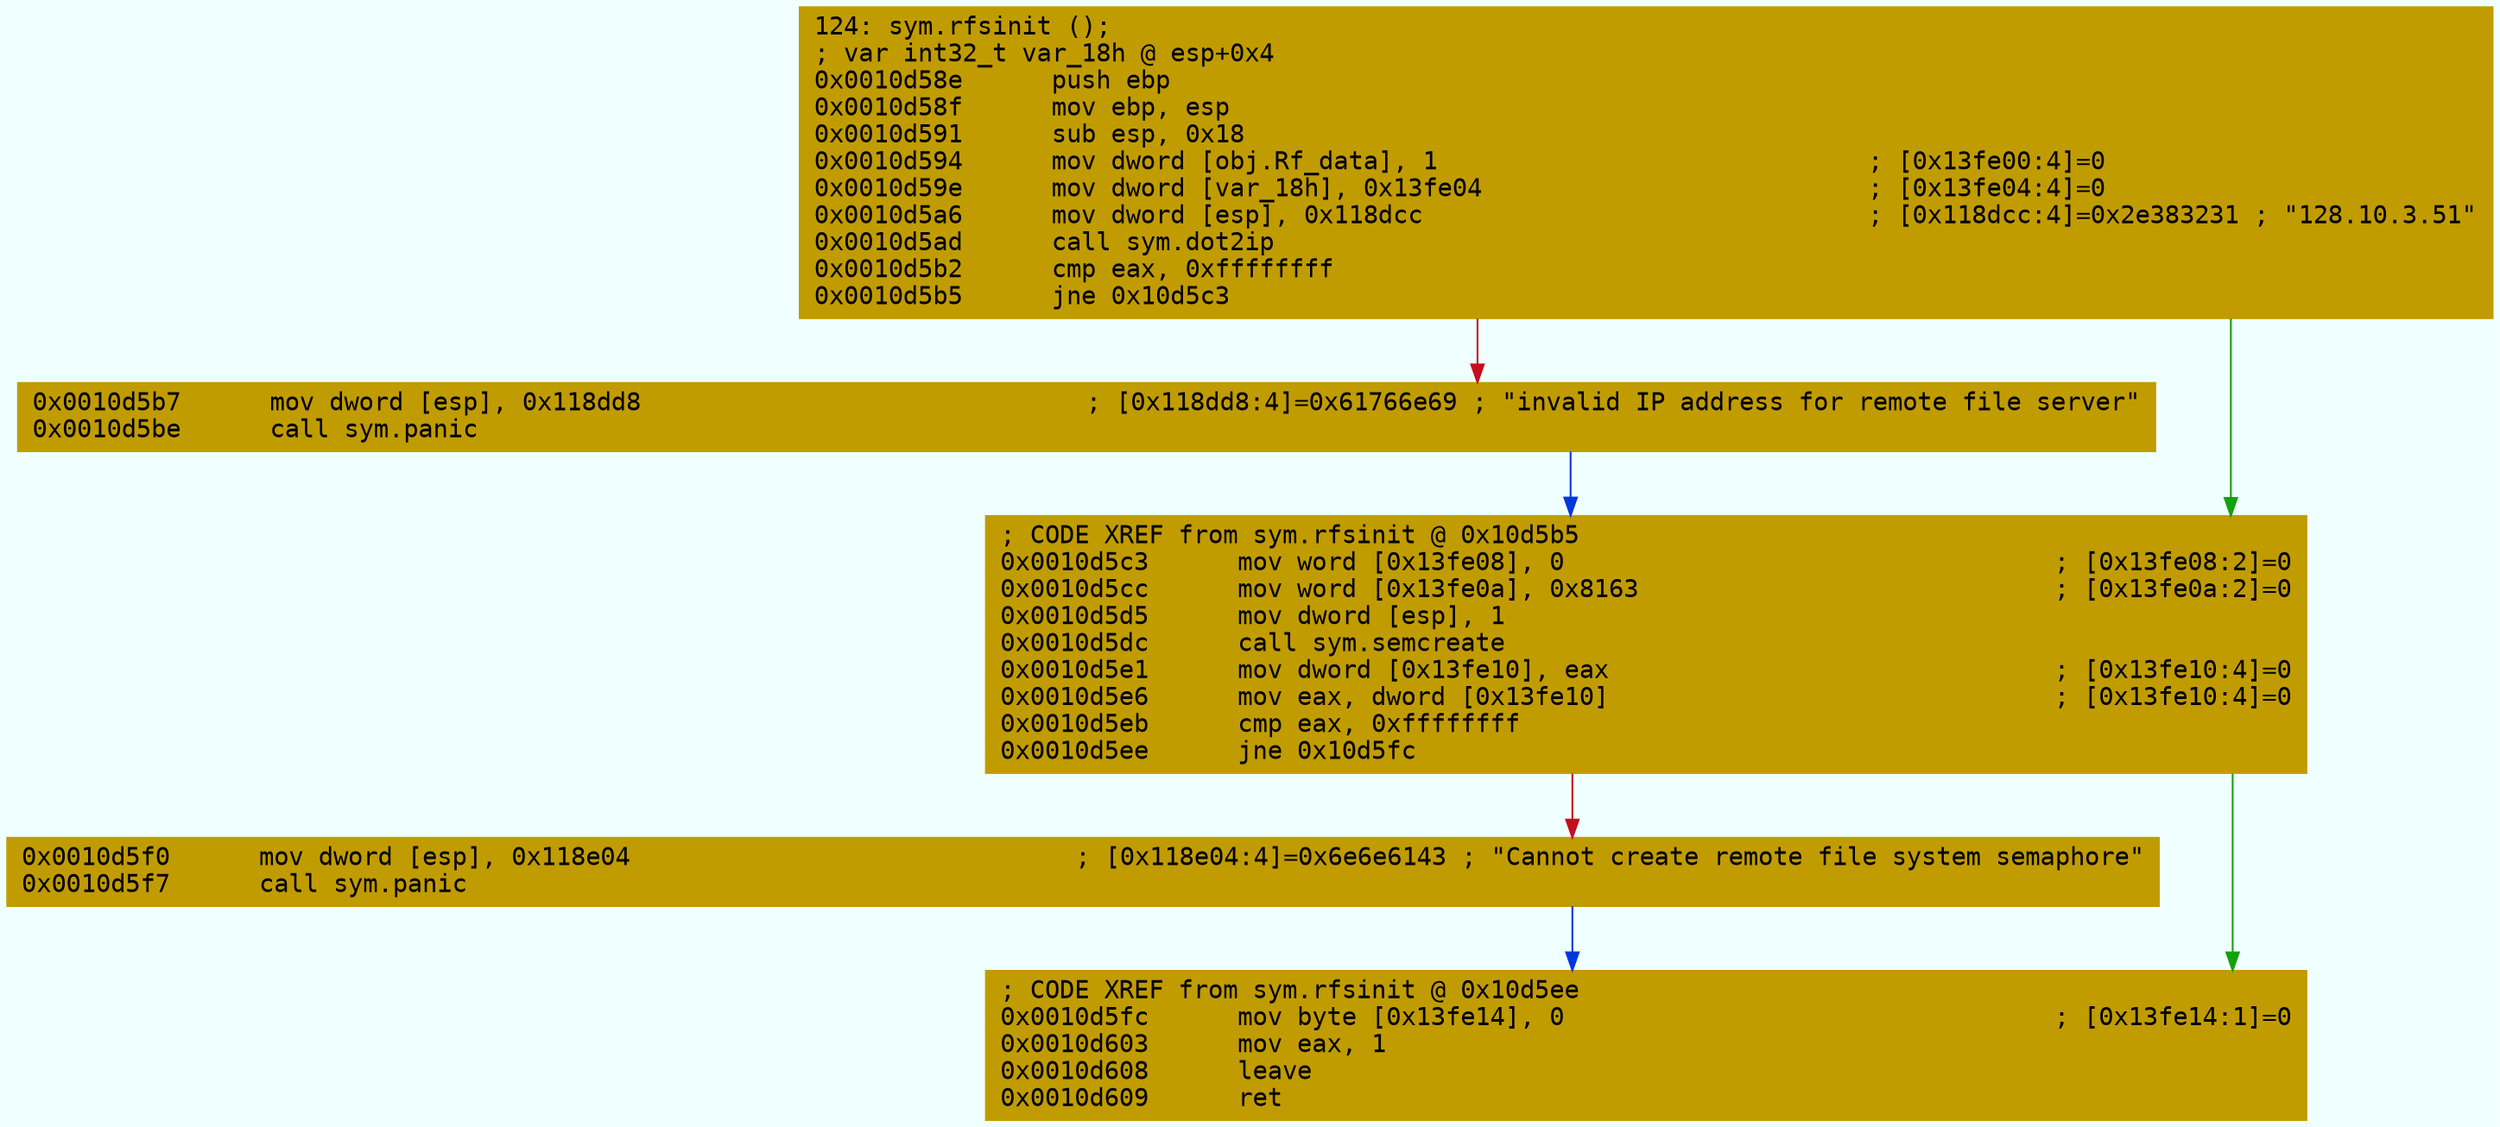 digraph code {
	graph [bgcolor=azure fontsize=8 fontname="Courier" splines="ortho"];
	node [fillcolor=gray style=filled shape=box];
	edge [arrowhead="normal"];
	"0x0010d58e" [URL="sym.rfsinit/0x0010d58e", fillcolor="#c19c00",color="#c19c00", fontname="Courier",label="124: sym.rfsinit ();\l; var int32_t var_18h @ esp+0x4\l0x0010d58e      push ebp\l0x0010d58f      mov ebp, esp\l0x0010d591      sub esp, 0x18\l0x0010d594      mov dword [obj.Rf_data], 1                             ; [0x13fe00:4]=0\l0x0010d59e      mov dword [var_18h], 0x13fe04                          ; [0x13fe04:4]=0\l0x0010d5a6      mov dword [esp], 0x118dcc                              ; [0x118dcc:4]=0x2e383231 ; \"128.10.3.51\"\l0x0010d5ad      call sym.dot2ip\l0x0010d5b2      cmp eax, 0xffffffff\l0x0010d5b5      jne 0x10d5c3\l"]
	"0x0010d5b7" [URL="sym.rfsinit/0x0010d5b7", fillcolor="#c19c00",color="#c19c00", fontname="Courier",label="0x0010d5b7      mov dword [esp], 0x118dd8                              ; [0x118dd8:4]=0x61766e69 ; \"invalid IP address for remote file server\"\l0x0010d5be      call sym.panic\l"]
	"0x0010d5c3" [URL="sym.rfsinit/0x0010d5c3", fillcolor="#c19c00",color="#c19c00", fontname="Courier",label="; CODE XREF from sym.rfsinit @ 0x10d5b5\l0x0010d5c3      mov word [0x13fe08], 0                                 ; [0x13fe08:2]=0\l0x0010d5cc      mov word [0x13fe0a], 0x8163                            ; [0x13fe0a:2]=0\l0x0010d5d5      mov dword [esp], 1\l0x0010d5dc      call sym.semcreate\l0x0010d5e1      mov dword [0x13fe10], eax                              ; [0x13fe10:4]=0\l0x0010d5e6      mov eax, dword [0x13fe10]                              ; [0x13fe10:4]=0\l0x0010d5eb      cmp eax, 0xffffffff\l0x0010d5ee      jne 0x10d5fc\l"]
	"0x0010d5f0" [URL="sym.rfsinit/0x0010d5f0", fillcolor="#c19c00",color="#c19c00", fontname="Courier",label="0x0010d5f0      mov dword [esp], 0x118e04                              ; [0x118e04:4]=0x6e6e6143 ; \"Cannot create remote file system semaphore\"\l0x0010d5f7      call sym.panic\l"]
	"0x0010d5fc" [URL="sym.rfsinit/0x0010d5fc", fillcolor="#c19c00",color="#c19c00", fontname="Courier",label="; CODE XREF from sym.rfsinit @ 0x10d5ee\l0x0010d5fc      mov byte [0x13fe14], 0                                 ; [0x13fe14:1]=0\l0x0010d603      mov eax, 1\l0x0010d608      leave\l0x0010d609      ret\l"]
        "0x0010d58e" -> "0x0010d5c3" [color="#13a10e"];
        "0x0010d58e" -> "0x0010d5b7" [color="#c50f1f"];
        "0x0010d5b7" -> "0x0010d5c3" [color="#0037da"];
        "0x0010d5c3" -> "0x0010d5fc" [color="#13a10e"];
        "0x0010d5c3" -> "0x0010d5f0" [color="#c50f1f"];
        "0x0010d5f0" -> "0x0010d5fc" [color="#0037da"];
}
